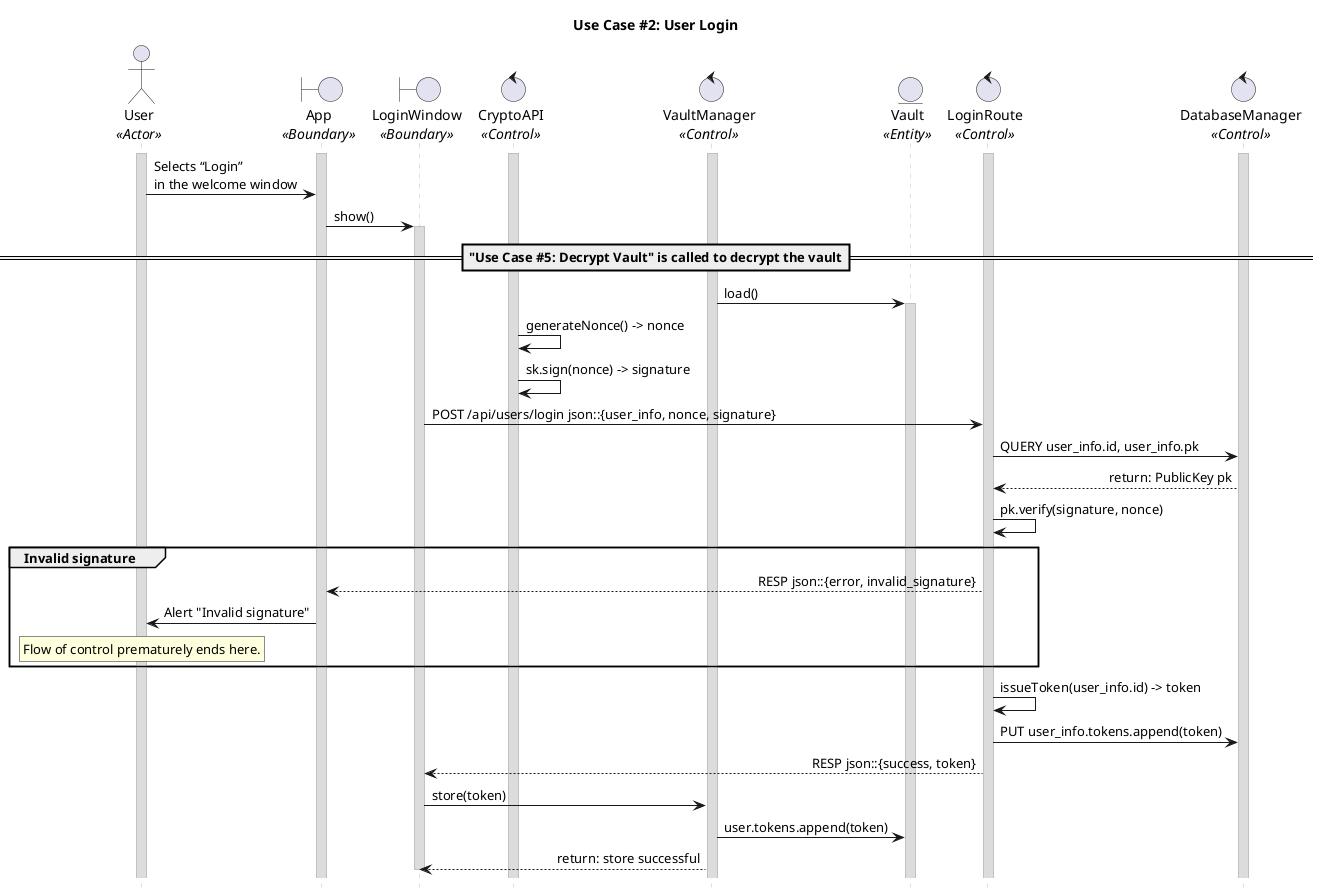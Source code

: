@startuml uc02
title "Use Case #2: User Login"

'Styling goes here
hide footbox
skinparam stereotypePosition bottom
skinparam sequenceMessageAlign direction
skinparam sequence {
    LifeLineBorderColor #Silver
    LifeLineBackgroundColor #Gainsboro
}

'Setup the objects involved here
actor User as u <<Actor>>
boundary App as a <<Boundary>>
boundary LoginWindow as lw <<Boundary>>
control CryptoAPI as ca <<Control>>
control VaultManager as vm <<Control>>
entity Vault as v <<Entity>>
control LoginRoute as lr <<Control>>
control DatabaseManager as db <<Control>>

'Setup persistent objects here
activate u 
activate a
activate ca
activate vm
activate lr
activate db

'--- FLOW OF CONTROL STARTS HERE ---
'User selects “Login” on the front page.
u -> a: Selects “Login” \nin the welcome window

'System shows a form to login.
a -> lw: show()
activate lw

=="Use Case #5: Decrypt Vault" is called to decrypt the vault==
vm -> v: load()
activate v

'User's device creates a nonce, signs it, and sends it to the server.
ca -> ca: generateNonce() -> nonce
ca -> ca: sk.sign(nonce) -> signature
lw -> lr: POST /api/users/login json::{user_info, nonce, signature}

'The server verifies the signature against the known public key.
lr -> db: QUERY user_info.id, user_info.pk
db --> lr: return: PublicKey pk
lr -> lr: pk.verify(signature, nonce)

'Case 1: The signature is invalid.
group Invalid signature
	lr --> a: RESP json::{error, invalid_signature}
	a -> u: Alert "Invalid signature"
	rnote over u
	Flow of control prematurely ends here.
	endrnote
end

'Server issues a token for the user, establishing the existence of the login session.
lr -> lr: issueToken(user_info.id) -> token
lr -> db: PUT user_info.tokens.append(token)

'Server sends the token to the user, confirming the success of the login
lr --> lw: RESP json::{success, token}

'User persists the token in local storage.
lw -> vm: store(token)
vm -> v: user.tokens.append(token)
vm --> lw: return: store successful
deactivate lw
'--- FLOW OF CONTROL ENDS HERE   ---

@enduml
